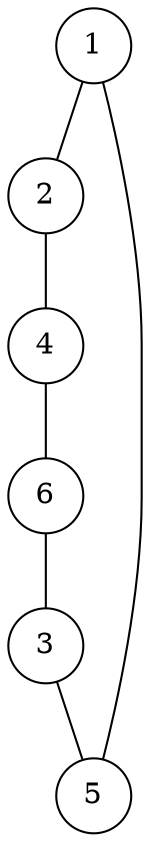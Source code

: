 graph rand624806 {
	node [shape=circle fillcolor=white]
	1 [ pos = "3.460525,3.728034!"]
	2 [ pos = "5.000000,1.500628!"]
	3 [ pos = "0.237662,2.580985!"]
	4 [ pos = "2.527425,2.151718!"]
	5 [ pos = "0.204708,3.121068!"]
	6 [ pos = "1.675227,1.305262!"]

	1 -- 2
	2 -- 4
	3 -- 5
	4 -- 6
	5 -- 1
	6 -- 3
}